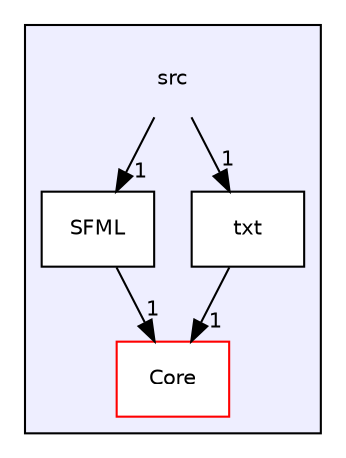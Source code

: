 digraph "src" {
  bgcolor=transparent;
  compound=true
  node [ fontsize="10", fontname="Helvetica"];
  edge [ labelfontsize="10", labelfontname="Helvetica"];
  subgraph clusterdir_68267d1309a1af8e8297ef4c3efbcdba {
    graph [ bgcolor="#eeeeff", pencolor="black", label="" URL="dir_68267d1309a1af8e8297ef4c3efbcdba.html"];
    dir_68267d1309a1af8e8297ef4c3efbcdba [shape=plaintext label="src"];
  dir_a2f0e5642e47e7ed59fe0f0829eafb5f [shape=box label="Core" fillcolor="white" style="filled" color="red" URL="dir_a2f0e5642e47e7ed59fe0f0829eafb5f.html"];
  dir_df763860f9a7635c92b0132615e20a87 [shape=box label="SFML" fillcolor="white" style="filled" URL="dir_df763860f9a7635c92b0132615e20a87.html"];
  dir_74d70b51b5aa2eb3cb5baf13d2756485 [shape=box label="txt" fillcolor="white" style="filled" URL="dir_74d70b51b5aa2eb3cb5baf13d2756485.html"];
  }
  dir_74d70b51b5aa2eb3cb5baf13d2756485->dir_a2f0e5642e47e7ed59fe0f0829eafb5f [headlabel="1", labeldistance=1.5 headhref="dir_000007_000001.html"];
  dir_68267d1309a1af8e8297ef4c3efbcdba->dir_74d70b51b5aa2eb3cb5baf13d2756485 [headlabel="1", labeldistance=1.5 headhref="dir_000000_000007.html"];
  dir_68267d1309a1af8e8297ef4c3efbcdba->dir_df763860f9a7635c92b0132615e20a87 [headlabel="1", labeldistance=1.5 headhref="dir_000000_000006.html"];
  dir_df763860f9a7635c92b0132615e20a87->dir_a2f0e5642e47e7ed59fe0f0829eafb5f [headlabel="1", labeldistance=1.5 headhref="dir_000006_000001.html"];
}
